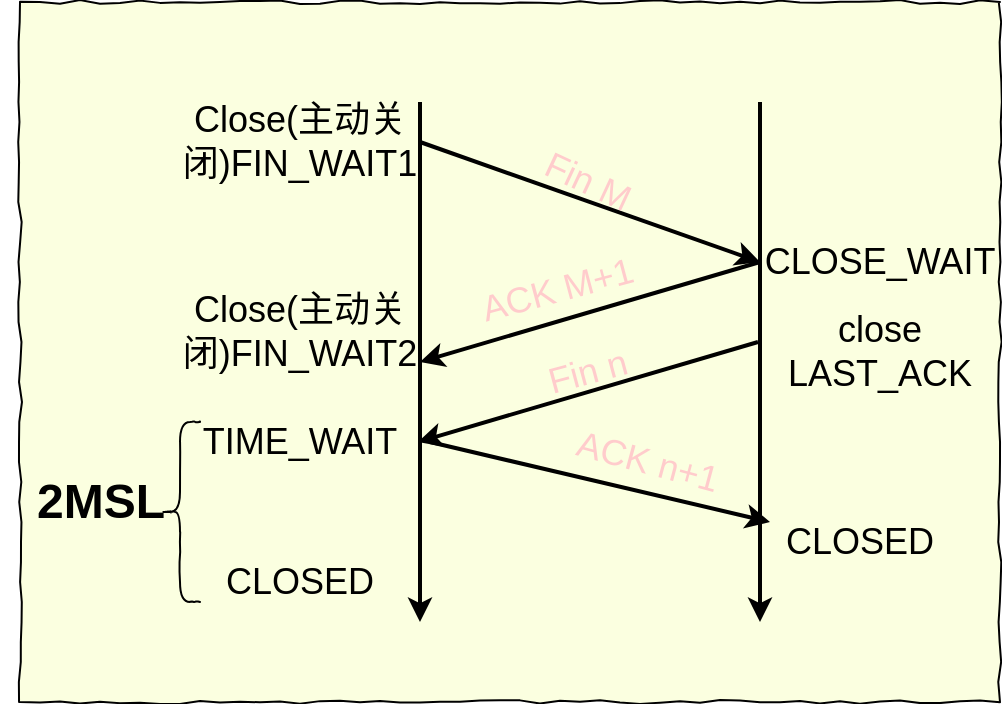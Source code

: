 <mxfile version="13.2.6" type="device"><diagram id="cxNeUsxTUS0ILvFYr6vO" name="第 1 页"><mxGraphModel dx="793" dy="441" grid="1" gridSize="10" guides="1" tooltips="1" connect="1" arrows="1" fold="1" page="1" pageScale="1" pageWidth="827" pageHeight="1169" math="0" shadow="0"><root><mxCell id="0"/><mxCell id="1" parent="0"/><mxCell id="IGxvGGxIcmG4V-yjbKUT-2" value="" style="rounded=0;whiteSpace=wrap;html=1;fillColor=#FBFFE0;gradientColor=none;comic=1;" vertex="1" parent="1"><mxGeometry x="100" y="390" width="490" height="350" as="geometry"/></mxCell><mxCell id="IGxvGGxIcmG4V-yjbKUT-4" value="" style="endArrow=classic;html=1;strokeWidth=2;" edge="1" parent="1"><mxGeometry width="50" height="50" relative="1" as="geometry"><mxPoint x="300" y="440" as="sourcePoint"/><mxPoint x="300" y="700" as="targetPoint"/></mxGeometry></mxCell><mxCell id="IGxvGGxIcmG4V-yjbKUT-5" value="" style="endArrow=classic;html=1;strokeWidth=2;" edge="1" parent="1"><mxGeometry width="50" height="50" relative="1" as="geometry"><mxPoint x="470" y="440" as="sourcePoint"/><mxPoint x="470" y="700" as="targetPoint"/></mxGeometry></mxCell><mxCell id="IGxvGGxIcmG4V-yjbKUT-6" value="&lt;span style=&quot;font-size: 18px&quot;&gt;Close(主动关闭)FIN_WAIT1&lt;/span&gt;" style="text;html=1;strokeColor=none;fillColor=none;align=center;verticalAlign=middle;whiteSpace=wrap;rounded=0;" vertex="1" parent="1"><mxGeometry x="220" y="450" width="40" height="20" as="geometry"/></mxCell><mxCell id="IGxvGGxIcmG4V-yjbKUT-7" value="" style="endArrow=classic;html=1;strokeWidth=2;" edge="1" parent="1"><mxGeometry width="50" height="50" relative="1" as="geometry"><mxPoint x="300" y="460" as="sourcePoint"/><mxPoint x="470" y="520" as="targetPoint"/></mxGeometry></mxCell><mxCell id="IGxvGGxIcmG4V-yjbKUT-8" value="&lt;font style=&quot;font-size: 18px&quot; color=&quot;#ffcccc&quot;&gt;Fin M&lt;/font&gt;" style="text;html=1;strokeColor=none;fillColor=none;align=center;verticalAlign=middle;whiteSpace=wrap;rounded=0;rotation=25;" vertex="1" parent="1"><mxGeometry x="354" y="470" width="60" height="20" as="geometry"/></mxCell><mxCell id="IGxvGGxIcmG4V-yjbKUT-9" value="" style="endArrow=classic;html=1;strokeWidth=2;" edge="1" parent="1"><mxGeometry width="50" height="50" relative="1" as="geometry"><mxPoint x="470" y="520" as="sourcePoint"/><mxPoint x="300" y="570" as="targetPoint"/></mxGeometry></mxCell><mxCell id="IGxvGGxIcmG4V-yjbKUT-10" value="&lt;font style=&quot;font-size: 18px&quot; color=&quot;#ffcccc&quot;&gt;ACK M+1&lt;/font&gt;" style="text;html=1;strokeColor=none;fillColor=none;align=center;verticalAlign=middle;whiteSpace=wrap;rounded=0;rotation=-15;" vertex="1" parent="1"><mxGeometry x="329.06" y="524.23" width="80" height="20" as="geometry"/></mxCell><mxCell id="IGxvGGxIcmG4V-yjbKUT-11" value="" style="endArrow=classic;html=1;strokeWidth=2;" edge="1" parent="1"><mxGeometry width="50" height="50" relative="1" as="geometry"><mxPoint x="469" y="560" as="sourcePoint"/><mxPoint x="299" y="610" as="targetPoint"/></mxGeometry></mxCell><mxCell id="IGxvGGxIcmG4V-yjbKUT-12" value="&lt;span style=&quot;font-size: 18px&quot;&gt;CLOSE_WAIT&lt;/span&gt;" style="text;html=1;strokeColor=none;fillColor=none;align=center;verticalAlign=middle;whiteSpace=wrap;rounded=0;" vertex="1" parent="1"><mxGeometry x="480" y="510" width="100" height="20" as="geometry"/></mxCell><mxCell id="IGxvGGxIcmG4V-yjbKUT-13" value="&lt;span style=&quot;font-size: 18px&quot;&gt;close LAST_ACK&lt;/span&gt;" style="text;html=1;strokeColor=none;fillColor=none;align=center;verticalAlign=middle;whiteSpace=wrap;rounded=0;" vertex="1" parent="1"><mxGeometry x="480" y="555" width="100" height="20" as="geometry"/></mxCell><mxCell id="IGxvGGxIcmG4V-yjbKUT-14" value="&lt;span style=&quot;font-size: 18px&quot;&gt;&lt;font color=&quot;#ffcccc&quot;&gt;Fin n&lt;/font&gt;&lt;/span&gt;" style="text;html=1;strokeColor=none;fillColor=none;align=center;verticalAlign=middle;whiteSpace=wrap;rounded=0;rotation=-15;" vertex="1" parent="1"><mxGeometry x="344" y="565" width="80" height="20" as="geometry"/></mxCell><mxCell id="IGxvGGxIcmG4V-yjbKUT-15" value="&lt;span style=&quot;font-size: 18px&quot;&gt;Close(主动关闭)FIN_WAIT2&lt;/span&gt;" style="text;html=1;strokeColor=none;fillColor=none;align=center;verticalAlign=middle;whiteSpace=wrap;rounded=0;" vertex="1" parent="1"><mxGeometry x="220" y="545" width="40" height="20" as="geometry"/></mxCell><mxCell id="IGxvGGxIcmG4V-yjbKUT-16" value="&lt;span style=&quot;font-size: 18px&quot;&gt;TIME_WAIT&lt;/span&gt;" style="text;html=1;strokeColor=none;fillColor=none;align=center;verticalAlign=middle;whiteSpace=wrap;rounded=0;" vertex="1" parent="1"><mxGeometry x="220" y="600" width="40" height="20" as="geometry"/></mxCell><mxCell id="IGxvGGxIcmG4V-yjbKUT-17" value="&lt;span style=&quot;font-size: 18px&quot;&gt;CLOSED&lt;/span&gt;" style="text;html=1;strokeColor=none;fillColor=none;align=center;verticalAlign=middle;whiteSpace=wrap;rounded=0;" vertex="1" parent="1"><mxGeometry x="220" y="670" width="40" height="20" as="geometry"/></mxCell><mxCell id="IGxvGGxIcmG4V-yjbKUT-18" value="" style="endArrow=classic;html=1;strokeWidth=2;" edge="1" parent="1"><mxGeometry width="50" height="50" relative="1" as="geometry"><mxPoint x="305" y="610" as="sourcePoint"/><mxPoint x="475" y="650" as="targetPoint"/></mxGeometry></mxCell><mxCell id="IGxvGGxIcmG4V-yjbKUT-19" value="&lt;font style=&quot;font-size: 18px&quot; color=&quot;#ffcccc&quot;&gt;ACK n+1&lt;/font&gt;" style="text;html=1;strokeColor=none;fillColor=none;align=center;verticalAlign=middle;whiteSpace=wrap;rounded=0;rotation=15;" vertex="1" parent="1"><mxGeometry x="374" y="610" width="80" height="20" as="geometry"/></mxCell><mxCell id="IGxvGGxIcmG4V-yjbKUT-20" value="&lt;span style=&quot;font-size: 18px&quot;&gt;CLOSED&lt;/span&gt;" style="text;html=1;strokeColor=none;fillColor=none;align=center;verticalAlign=middle;whiteSpace=wrap;rounded=0;" vertex="1" parent="1"><mxGeometry x="500" y="650" width="40" height="20" as="geometry"/></mxCell><mxCell id="IGxvGGxIcmG4V-yjbKUT-21" value="" style="shape=curlyBracket;whiteSpace=wrap;html=1;rounded=1;comic=1;fillColor=#FBFFE0;gradientColor=none;rotation=0;" vertex="1" parent="1"><mxGeometry x="170" y="600" width="20" height="90" as="geometry"/></mxCell><mxCell id="IGxvGGxIcmG4V-yjbKUT-22" value="2MSL" style="text;strokeColor=none;fillColor=none;html=1;fontSize=24;fontStyle=1;verticalAlign=middle;align=center;comic=1;" vertex="1" parent="1"><mxGeometry x="90" y="620" width="100" height="40" as="geometry"/></mxCell></root></mxGraphModel></diagram></mxfile>